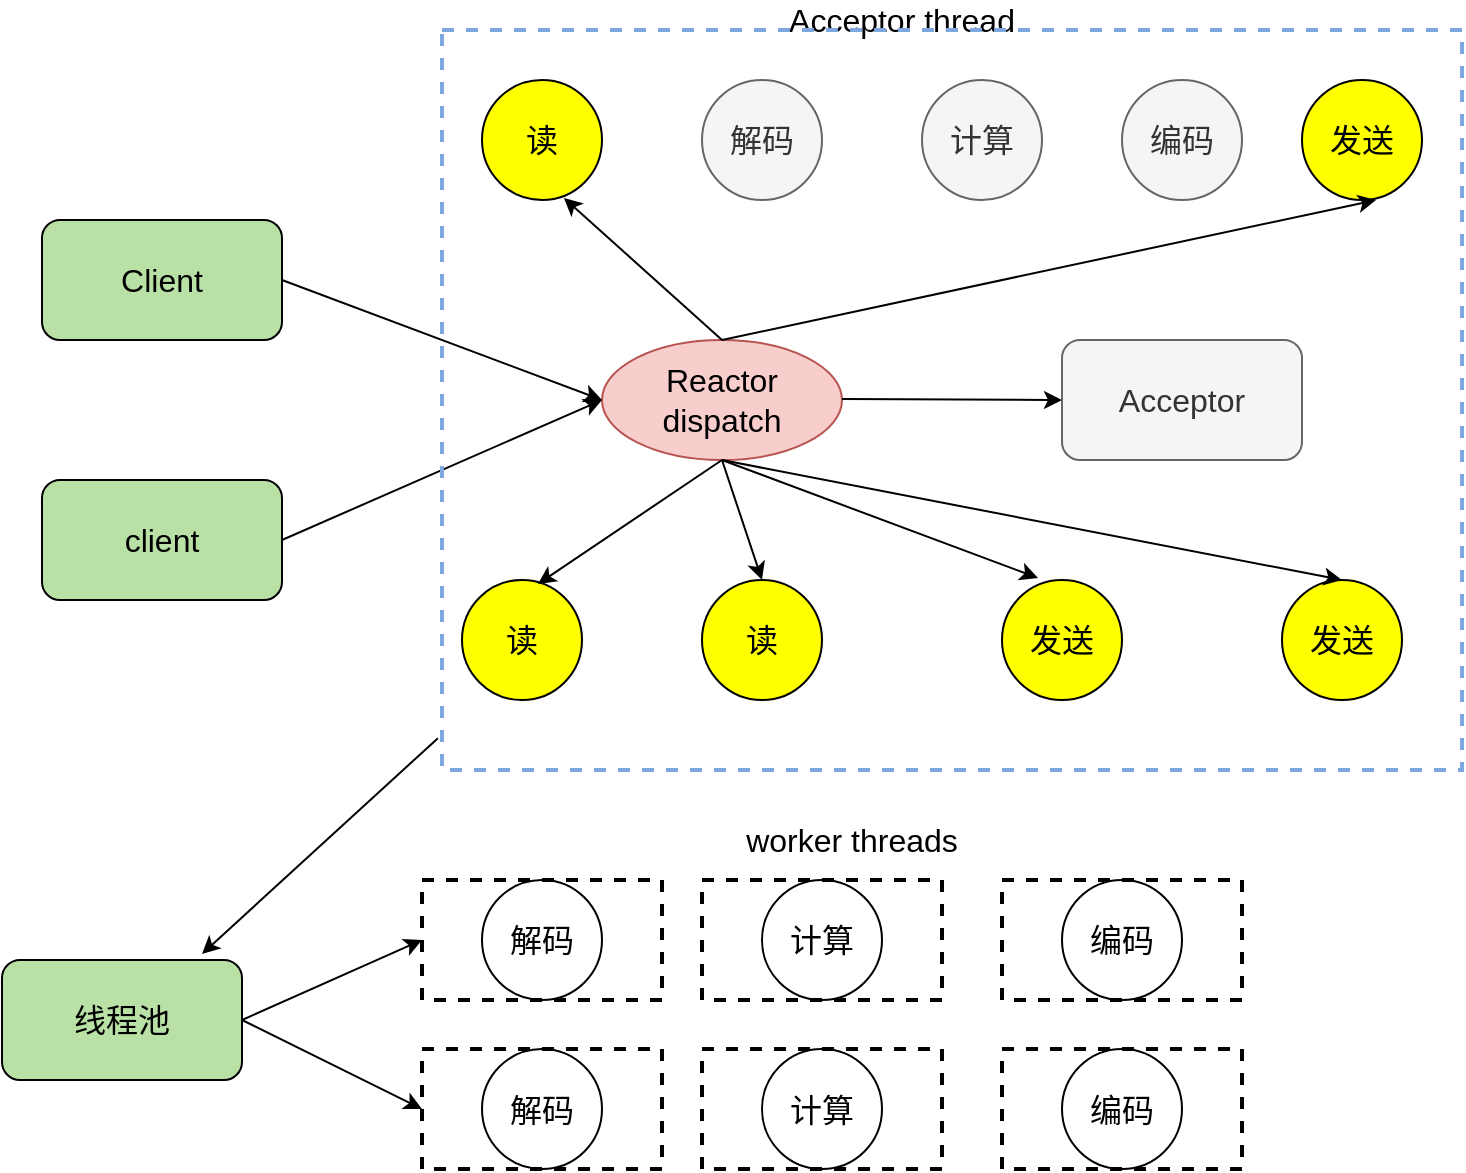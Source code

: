 <mxfile version="13.7.3" type="device"><diagram id="HrGeY_Hiu0DaiZ556l1u" name="第 1 页"><mxGraphModel dx="1422" dy="713" grid="1" gridSize="10" guides="1" tooltips="1" connect="1" arrows="1" fold="1" page="1" pageScale="1" pageWidth="827" pageHeight="1169" math="0" shadow="0"><root><mxCell id="0"/><mxCell id="1" parent="0"/><mxCell id="JVaPPwncys48mVVz7FSl-2" value="Client" style="rounded=1;whiteSpace=wrap;html=1;fillColor=#B9E0A5;fontSize=16;" vertex="1" parent="1"><mxGeometry x="90" y="170" width="120" height="60" as="geometry"/></mxCell><mxCell id="JVaPPwncys48mVVz7FSl-3" value="client" style="rounded=1;whiteSpace=wrap;html=1;fillColor=#B9E0A5;fontSize=16;" vertex="1" parent="1"><mxGeometry x="90" y="300" width="120" height="60" as="geometry"/></mxCell><mxCell id="JVaPPwncys48mVVz7FSl-4" value="&lt;font style=&quot;font-size: 16px&quot;&gt;Reactor dispatch&lt;/font&gt;" style="ellipse;whiteSpace=wrap;html=1;fillColor=#f8cecc;strokeColor=#b85450;fontSize=16;" vertex="1" parent="1"><mxGeometry x="370" y="230" width="120" height="60" as="geometry"/></mxCell><mxCell id="JVaPPwncys48mVVz7FSl-5" value="读" style="ellipse;whiteSpace=wrap;html=1;aspect=fixed;fillColor=#FFFF00;fontSize=16;" vertex="1" parent="1"><mxGeometry x="310" y="100" width="60" height="60" as="geometry"/></mxCell><mxCell id="JVaPPwncys48mVVz7FSl-6" value="解码" style="ellipse;whiteSpace=wrap;html=1;aspect=fixed;fillColor=#f5f5f5;strokeColor=#666666;fontColor=#333333;fontSize=16;" vertex="1" parent="1"><mxGeometry x="420" y="100" width="60" height="60" as="geometry"/></mxCell><mxCell id="JVaPPwncys48mVVz7FSl-7" value="计算" style="ellipse;whiteSpace=wrap;html=1;aspect=fixed;fillColor=#f5f5f5;strokeColor=#666666;fontColor=#333333;fontSize=16;" vertex="1" parent="1"><mxGeometry x="530" y="100" width="60" height="60" as="geometry"/></mxCell><mxCell id="JVaPPwncys48mVVz7FSl-8" value="编码" style="ellipse;whiteSpace=wrap;html=1;aspect=fixed;fillColor=#f5f5f5;strokeColor=#666666;fontColor=#333333;fontSize=16;" vertex="1" parent="1"><mxGeometry x="630" y="100" width="60" height="60" as="geometry"/></mxCell><mxCell id="JVaPPwncys48mVVz7FSl-9" value="发送" style="ellipse;whiteSpace=wrap;html=1;aspect=fixed;fillColor=#FFFF00;fontSize=16;" vertex="1" parent="1"><mxGeometry x="720" y="100" width="60" height="60" as="geometry"/></mxCell><mxCell id="JVaPPwncys48mVVz7FSl-10" value="读" style="ellipse;whiteSpace=wrap;html=1;aspect=fixed;fillColor=#FFFF00;fontSize=16;" vertex="1" parent="1"><mxGeometry x="300" y="350" width="60" height="60" as="geometry"/></mxCell><mxCell id="JVaPPwncys48mVVz7FSl-11" value="解码" style="ellipse;whiteSpace=wrap;html=1;aspect=fixed;fontSize=16;" vertex="1" parent="1"><mxGeometry x="310" y="500" width="60" height="60" as="geometry"/></mxCell><mxCell id="JVaPPwncys48mVVz7FSl-12" value="计算" style="ellipse;whiteSpace=wrap;html=1;aspect=fixed;fontSize=16;" vertex="1" parent="1"><mxGeometry x="450" y="500" width="60" height="60" as="geometry"/></mxCell><mxCell id="JVaPPwncys48mVVz7FSl-13" value="编码" style="ellipse;whiteSpace=wrap;html=1;aspect=fixed;fontSize=16;" vertex="1" parent="1"><mxGeometry x="600" y="500" width="60" height="60" as="geometry"/></mxCell><mxCell id="JVaPPwncys48mVVz7FSl-14" value="发送" style="ellipse;whiteSpace=wrap;html=1;aspect=fixed;fillColor=#FFFF00;fontSize=16;" vertex="1" parent="1"><mxGeometry x="710" y="350" width="60" height="60" as="geometry"/></mxCell><mxCell id="JVaPPwncys48mVVz7FSl-15" value="Acceptor" style="rounded=1;whiteSpace=wrap;html=1;fillColor=#f5f5f5;strokeColor=#666666;fontColor=#333333;fontSize=16;" vertex="1" parent="1"><mxGeometry x="600" y="230" width="120" height="60" as="geometry"/></mxCell><mxCell id="JVaPPwncys48mVVz7FSl-16" value="" style="endArrow=classic;html=1;entryX=0.683;entryY=0.983;entryDx=0;entryDy=0;entryPerimeter=0;exitX=0.5;exitY=0;exitDx=0;exitDy=0;fontSize=16;" edge="1" parent="1" source="JVaPPwncys48mVVz7FSl-4" target="JVaPPwncys48mVVz7FSl-5"><mxGeometry width="50" height="50" relative="1" as="geometry"><mxPoint x="520" y="260" as="sourcePoint"/><mxPoint x="570" y="210" as="targetPoint"/></mxGeometry></mxCell><mxCell id="JVaPPwncys48mVVz7FSl-17" value="" style="endArrow=classic;html=1;exitX=0.5;exitY=0;exitDx=0;exitDy=0;entryX=0.617;entryY=1;entryDx=0;entryDy=0;entryPerimeter=0;fontSize=16;" edge="1" parent="1" source="JVaPPwncys48mVVz7FSl-4" target="JVaPPwncys48mVVz7FSl-9"><mxGeometry width="50" height="50" relative="1" as="geometry"><mxPoint x="540" y="220" as="sourcePoint"/><mxPoint x="590" y="170" as="targetPoint"/></mxGeometry></mxCell><mxCell id="JVaPPwncys48mVVz7FSl-18" value="" style="endArrow=classic;html=1;entryX=0;entryY=0.5;entryDx=0;entryDy=0;fontSize=16;" edge="1" parent="1" target="JVaPPwncys48mVVz7FSl-15"><mxGeometry width="50" height="50" relative="1" as="geometry"><mxPoint x="490" y="259.5" as="sourcePoint"/><mxPoint x="550" y="259.5" as="targetPoint"/></mxGeometry></mxCell><mxCell id="JVaPPwncys48mVVz7FSl-19" value="" style="endArrow=classic;html=1;entryX=0.633;entryY=0.033;entryDx=0;entryDy=0;entryPerimeter=0;fontSize=16;" edge="1" parent="1" target="JVaPPwncys48mVVz7FSl-10"><mxGeometry width="50" height="50" relative="1" as="geometry"><mxPoint x="430" y="290" as="sourcePoint"/><mxPoint x="390" y="350" as="targetPoint"/></mxGeometry></mxCell><mxCell id="JVaPPwncys48mVVz7FSl-20" value="" style="endArrow=classic;html=1;entryX=0.5;entryY=0;entryDx=0;entryDy=0;fontSize=16;" edge="1" parent="1" target="JVaPPwncys48mVVz7FSl-14"><mxGeometry width="50" height="50" relative="1" as="geometry"><mxPoint x="430" y="290" as="sourcePoint"/><mxPoint x="480" y="350" as="targetPoint"/></mxGeometry></mxCell><mxCell id="JVaPPwncys48mVVz7FSl-21" value="&lt;font style=&quot;font-size: 16px&quot;&gt;Acceptor thread&lt;/font&gt;" style="text;html=1;strokeColor=none;fillColor=none;align=center;verticalAlign=middle;whiteSpace=wrap;rounded=0;fontSize=16;" vertex="1" parent="1"><mxGeometry x="460" y="60" width="120" height="20" as="geometry"/></mxCell><mxCell id="JVaPPwncys48mVVz7FSl-22" value="" style="endArrow=classic;html=1;exitX=1;exitY=0.5;exitDx=0;exitDy=0;entryX=0;entryY=0.5;entryDx=0;entryDy=0;fontSize=16;" edge="1" parent="1" source="JVaPPwncys48mVVz7FSl-2" target="JVaPPwncys48mVVz7FSl-4"><mxGeometry width="50" height="50" relative="1" as="geometry"><mxPoint x="300" y="240" as="sourcePoint"/><mxPoint x="290" y="210.746" as="targetPoint"/></mxGeometry></mxCell><mxCell id="JVaPPwncys48mVVz7FSl-23" value="" style="endArrow=classic;html=1;exitX=1;exitY=0.5;exitDx=0;exitDy=0;entryX=0;entryY=0.5;entryDx=0;entryDy=0;fontSize=16;" edge="1" parent="1" source="JVaPPwncys48mVVz7FSl-3" target="JVaPPwncys48mVVz7FSl-4"><mxGeometry width="50" height="50" relative="1" as="geometry"><mxPoint x="270" y="340" as="sourcePoint"/><mxPoint x="320" y="290" as="targetPoint"/></mxGeometry></mxCell><mxCell id="JVaPPwncys48mVVz7FSl-28" value="读" style="ellipse;whiteSpace=wrap;html=1;aspect=fixed;fillColor=#FFFF00;fontSize=16;" vertex="1" parent="1"><mxGeometry x="420" y="350" width="60" height="60" as="geometry"/></mxCell><mxCell id="JVaPPwncys48mVVz7FSl-29" value="发送" style="ellipse;whiteSpace=wrap;html=1;aspect=fixed;fillColor=#FFFF00;fontSize=16;" vertex="1" parent="1"><mxGeometry x="570" y="350" width="60" height="60" as="geometry"/></mxCell><mxCell id="JVaPPwncys48mVVz7FSl-30" value="" style="endArrow=classic;html=1;exitX=0.5;exitY=1;exitDx=0;exitDy=0;entryX=0.5;entryY=0;entryDx=0;entryDy=0;fontSize=16;" edge="1" parent="1" source="JVaPPwncys48mVVz7FSl-4" target="JVaPPwncys48mVVz7FSl-28"><mxGeometry width="50" height="50" relative="1" as="geometry"><mxPoint x="510" y="380" as="sourcePoint"/><mxPoint x="560" y="330" as="targetPoint"/></mxGeometry></mxCell><mxCell id="JVaPPwncys48mVVz7FSl-31" value="" style="endArrow=classic;html=1;exitX=0.5;exitY=1;exitDx=0;exitDy=0;entryX=0.3;entryY=-0.017;entryDx=0;entryDy=0;entryPerimeter=0;fontSize=16;" edge="1" parent="1" source="JVaPPwncys48mVVz7FSl-4" target="JVaPPwncys48mVVz7FSl-29"><mxGeometry width="50" height="50" relative="1" as="geometry"><mxPoint x="520" y="380" as="sourcePoint"/><mxPoint x="570" y="330" as="targetPoint"/></mxGeometry></mxCell><mxCell id="JVaPPwncys48mVVz7FSl-32" value="" style="rounded=0;whiteSpace=wrap;html=1;fillColor=none;dashed=1;strokeWidth=2;fontSize=16;" vertex="1" parent="1"><mxGeometry x="280" y="500" width="120" height="60" as="geometry"/></mxCell><mxCell id="JVaPPwncys48mVVz7FSl-33" value="" style="rounded=0;whiteSpace=wrap;html=1;fillColor=none;dashed=1;strokeWidth=2;fontSize=16;" vertex="1" parent="1"><mxGeometry x="420" y="500" width="120" height="60" as="geometry"/></mxCell><mxCell id="JVaPPwncys48mVVz7FSl-34" value="" style="rounded=0;whiteSpace=wrap;html=1;fillColor=none;dashed=1;strokeWidth=2;fontSize=16;" vertex="1" parent="1"><mxGeometry x="570" y="500" width="120" height="60" as="geometry"/></mxCell><mxCell id="JVaPPwncys48mVVz7FSl-35" value="解码" style="ellipse;whiteSpace=wrap;html=1;aspect=fixed;fontSize=16;" vertex="1" parent="1"><mxGeometry x="310" y="584.5" width="60" height="60" as="geometry"/></mxCell><mxCell id="JVaPPwncys48mVVz7FSl-36" value="计算" style="ellipse;whiteSpace=wrap;html=1;aspect=fixed;fontSize=16;" vertex="1" parent="1"><mxGeometry x="450" y="584.5" width="60" height="60" as="geometry"/></mxCell><mxCell id="JVaPPwncys48mVVz7FSl-37" value="编码" style="ellipse;whiteSpace=wrap;html=1;aspect=fixed;fontSize=16;" vertex="1" parent="1"><mxGeometry x="600" y="584.5" width="60" height="60" as="geometry"/></mxCell><mxCell id="JVaPPwncys48mVVz7FSl-38" value="" style="rounded=0;whiteSpace=wrap;html=1;fillColor=none;dashed=1;strokeWidth=2;fontSize=16;" vertex="1" parent="1"><mxGeometry x="280" y="584.5" width="120" height="60" as="geometry"/></mxCell><mxCell id="JVaPPwncys48mVVz7FSl-39" value="" style="rounded=0;whiteSpace=wrap;html=1;fillColor=none;dashed=1;strokeWidth=2;fontSize=16;" vertex="1" parent="1"><mxGeometry x="420" y="584.5" width="120" height="60" as="geometry"/></mxCell><mxCell id="JVaPPwncys48mVVz7FSl-40" value="" style="rounded=0;whiteSpace=wrap;html=1;fillColor=none;dashed=1;strokeWidth=2;fontSize=16;" vertex="1" parent="1"><mxGeometry x="570" y="584.5" width="120" height="60" as="geometry"/></mxCell><mxCell id="JVaPPwncys48mVVz7FSl-41" value="线程池" style="rounded=1;whiteSpace=wrap;html=1;fillColor=#B9E0A5;fontSize=16;" vertex="1" parent="1"><mxGeometry x="70" y="540" width="120" height="60" as="geometry"/></mxCell><mxCell id="JVaPPwncys48mVVz7FSl-42" value="worker threads" style="text;html=1;strokeColor=none;fillColor=none;align=center;verticalAlign=middle;whiteSpace=wrap;rounded=0;dashed=1;fontSize=16;" vertex="1" parent="1"><mxGeometry x="420" y="470" width="150" height="20" as="geometry"/></mxCell><mxCell id="JVaPPwncys48mVVz7FSl-43" value="" style="endArrow=classic;html=1;fontSize=16;exitX=1;exitY=0.5;exitDx=0;exitDy=0;entryX=0;entryY=0.5;entryDx=0;entryDy=0;" edge="1" parent="1" source="JVaPPwncys48mVVz7FSl-41" target="JVaPPwncys48mVVz7FSl-32"><mxGeometry width="50" height="50" relative="1" as="geometry"><mxPoint x="220" y="550" as="sourcePoint"/><mxPoint x="270" y="500" as="targetPoint"/></mxGeometry></mxCell><mxCell id="JVaPPwncys48mVVz7FSl-44" value="" style="endArrow=classic;html=1;fontSize=16;exitX=1;exitY=0.5;exitDx=0;exitDy=0;entryX=0;entryY=0.5;entryDx=0;entryDy=0;" edge="1" parent="1" source="JVaPPwncys48mVVz7FSl-41" target="JVaPPwncys48mVVz7FSl-38"><mxGeometry width="50" height="50" relative="1" as="geometry"><mxPoint x="220" y="630" as="sourcePoint"/><mxPoint x="270" y="580" as="targetPoint"/></mxGeometry></mxCell><mxCell id="JVaPPwncys48mVVz7FSl-45" value="" style="endArrow=classic;html=1;fontSize=16;entryX=0.833;entryY=-0.05;entryDx=0;entryDy=0;entryPerimeter=0;exitX=-0.004;exitY=0.957;exitDx=0;exitDy=0;exitPerimeter=0;" edge="1" parent="1" target="JVaPPwncys48mVVz7FSl-41"><mxGeometry width="50" height="50" relative="1" as="geometry"><mxPoint x="287.96" y="429.09" as="sourcePoint"/><mxPoint x="270" y="390" as="targetPoint"/></mxGeometry></mxCell><mxCell id="JVaPPwncys48mVVz7FSl-46" value="" style="rounded=0;whiteSpace=wrap;html=1;fillColor=none;dashed=1;strokeColor=#7EA6E0;strokeWidth=2;fontSize=16;" vertex="1" parent="1"><mxGeometry x="290" y="75" width="510" height="370" as="geometry"/></mxCell></root></mxGraphModel></diagram></mxfile>
